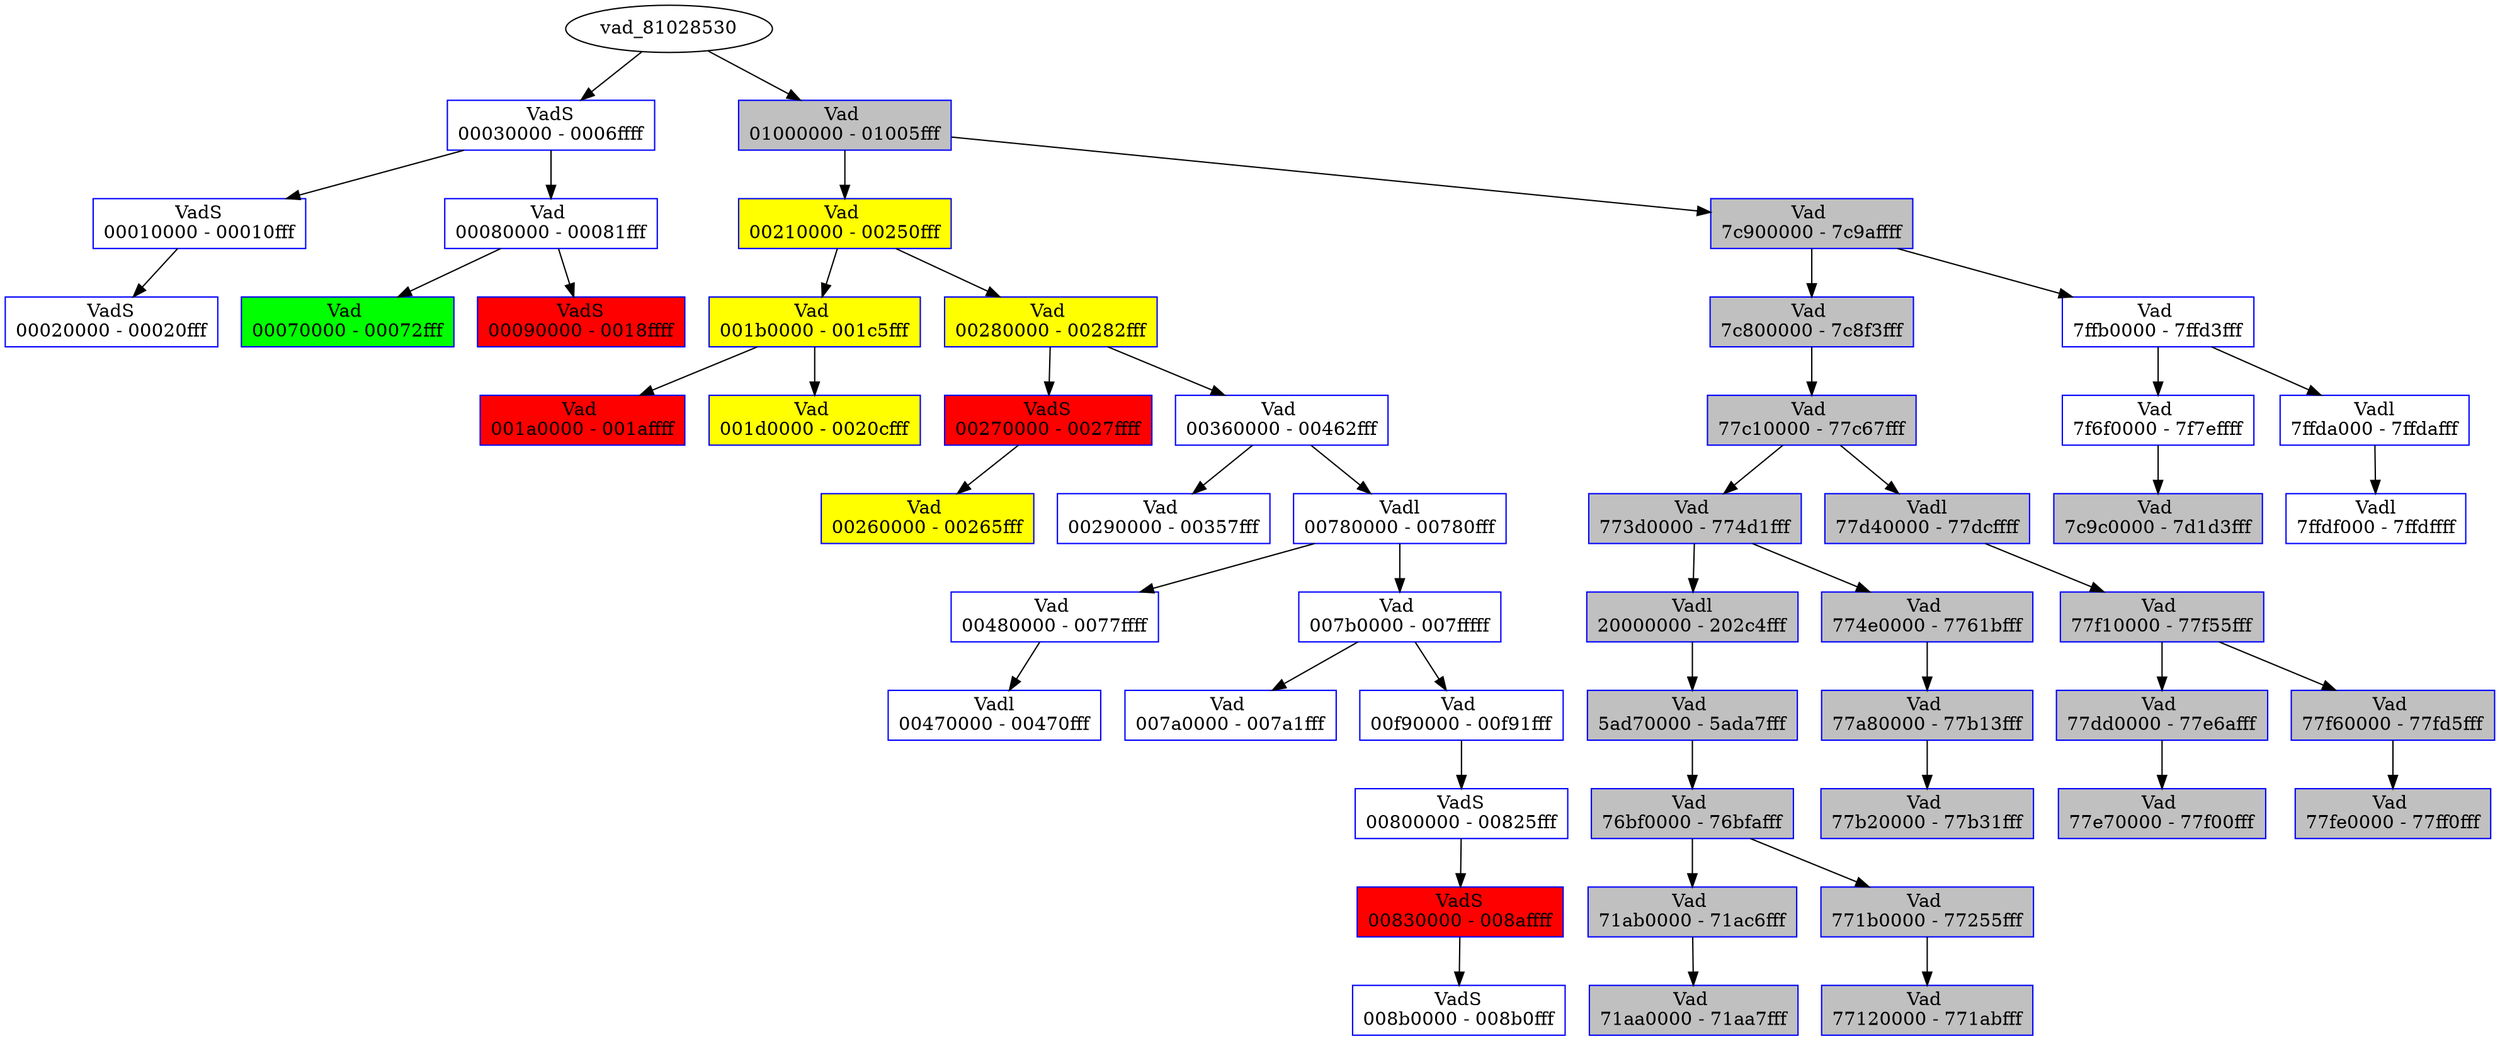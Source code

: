 /* Pid:    888 */
digraph processtree {
graph [rankdir = "TB"];
vad_81028530 -> vad_80f31618
vad_80f31618 [label = "{ VadS\n00030000 - 0006ffff }"shape = "record" color = "blue" style = "filled" fillcolor = "white"];
vad_80f31618 -> vad_80fcd5b0
vad_80fcd5b0 [label = "{ VadS\n00010000 - 00010fff }"shape = "record" color = "blue" style = "filled" fillcolor = "white"];
vad_80fcd5b0 -> vad_81005178
vad_81005178 [label = "{ VadS\n00020000 - 00020fff }"shape = "record" color = "blue" style = "filled" fillcolor = "white"];
vad_80f31618 -> vad_ff241ea0
vad_ff241ea0 [label = "{ Vad \n00080000 - 00081fff }"shape = "record" color = "blue" style = "filled" fillcolor = "white"];
vad_ff241ea0 -> vad_80f09ea0
vad_80f09ea0 [label = "{ Vad \n00070000 - 00072fff }"shape = "record" color = "blue" style = "filled" fillcolor = "green"];
vad_ff241ea0 -> vad_ff1f5538
vad_ff1f5538 [label = "{ VadS\n00090000 - 0018ffff }"shape = "record" color = "blue" style = "filled" fillcolor = "red"];
vad_81028530 -> vad_80f00860
vad_80f00860 [label = "{ Vad \n01000000 - 01005fff }"shape = "record" color = "blue" style = "filled" fillcolor = "gray"];
vad_80f00860 -> vad_ff2a6bb0
vad_ff2a6bb0 [label = "{ Vad \n00210000 - 00250fff }"shape = "record" color = "blue" style = "filled" fillcolor = "yellow"];
vad_ff2a6bb0 -> vad_ff2450b0
vad_ff2450b0 [label = "{ Vad \n001b0000 - 001c5fff }"shape = "record" color = "blue" style = "filled" fillcolor = "yellow"];
vad_ff2450b0 -> vad_ff244d90
vad_ff244d90 [label = "{ Vad \n001a0000 - 001affff }"shape = "record" color = "blue" style = "filled" fillcolor = "red"];
vad_ff2450b0 -> vad_ff2a6be0
vad_ff2a6be0 [label = "{ Vad \n001d0000 - 0020cfff }"shape = "record" color = "blue" style = "filled" fillcolor = "yellow"];
vad_ff2a6bb0 -> vad_ff3a0168
vad_ff3a0168 [label = "{ Vad \n00280000 - 00282fff }"shape = "record" color = "blue" style = "filled" fillcolor = "yellow"];
vad_ff3a0168 -> vad_ff24a960
vad_ff24a960 [label = "{ VadS\n00270000 - 0027ffff }"shape = "record" color = "blue" style = "filled" fillcolor = "red"];
vad_ff24a960 -> vad_ff2642d0
vad_ff2642d0 [label = "{ Vad \n00260000 - 00265fff }"shape = "record" color = "blue" style = "filled" fillcolor = "yellow"];
vad_ff3a0168 -> vad_81002570
vad_81002570 [label = "{ Vad \n00360000 - 00462fff }"shape = "record" color = "blue" style = "filled" fillcolor = "white"];
vad_81002570 -> vad_ff3a0138
vad_ff3a0138 [label = "{ Vad \n00290000 - 00357fff }"shape = "record" color = "blue" style = "filled" fillcolor = "white"];
vad_81002570 -> vad_ff2124d0
vad_ff2124d0 [label = "{ Vadl\n00780000 - 00780fff }"shape = "record" color = "blue" style = "filled" fillcolor = "white"];
vad_ff2124d0 -> vad_ff1e1da0
vad_ff1e1da0 [label = "{ Vad \n00480000 - 0077ffff }"shape = "record" color = "blue" style = "filled" fillcolor = "white"];
vad_ff1e1da0 -> vad_80ef7c40
vad_80ef7c40 [label = "{ Vadl\n00470000 - 00470fff }"shape = "record" color = "blue" style = "filled" fillcolor = "white"];
vad_ff2124d0 -> vad_810291c0
vad_810291c0 [label = "{ Vad \n007b0000 - 007fffff }"shape = "record" color = "blue" style = "filled" fillcolor = "white"];
vad_810291c0 -> vad_ff1f7c40
vad_ff1f7c40 [label = "{ Vad \n007a0000 - 007a1fff }"shape = "record" color = "blue" style = "filled" fillcolor = "white"];
vad_810291c0 -> vad_ff1f7ec0
vad_ff1f7ec0 [label = "{ Vad \n00f90000 - 00f91fff }"shape = "record" color = "blue" style = "filled" fillcolor = "white"];
vad_ff1f7ec0 -> vad_81006c00
vad_81006c00 [label = "{ VadS\n00800000 - 00825fff }"shape = "record" color = "blue" style = "filled" fillcolor = "white"];
vad_81006c00 -> vad_ff149418
vad_ff149418 [label = "{ VadS\n00830000 - 008affff }"shape = "record" color = "blue" style = "filled" fillcolor = "red"];
vad_ff149418 -> vad_80fbb9c8
vad_80fbb9c8 [label = "{ VadS\n008b0000 - 008b0fff }"shape = "record" color = "blue" style = "filled" fillcolor = "white"];
vad_80f00860 -> vad_80f00830
vad_80f00830 [label = "{ Vad \n7c900000 - 7c9affff }"shape = "record" color = "blue" style = "filled" fillcolor = "gray"];
vad_80f00830 -> vad_ff23e0a0
vad_ff23e0a0 [label = "{ Vad \n7c800000 - 7c8f3fff }"shape = "record" color = "blue" style = "filled" fillcolor = "gray"];
vad_ff23e0a0 -> vad_ff2642a0
vad_ff2642a0 [label = "{ Vad \n77c10000 - 77c67fff }"shape = "record" color = "blue" style = "filled" fillcolor = "gray"];
vad_ff2642a0 -> vad_ff2124a0
vad_ff2124a0 [label = "{ Vad \n773d0000 - 774d1fff }"shape = "record" color = "blue" style = "filled" fillcolor = "gray"];
vad_ff2124a0 -> vad_ff399d60
vad_ff399d60 [label = "{ Vadl\n20000000 - 202c4fff }"shape = "record" color = "blue" style = "filled" fillcolor = "gray"];
vad_ff399d60 -> vad_ff21bd98
vad_ff21bd98 [label = "{ Vad \n5ad70000 - 5ada7fff }"shape = "record" color = "blue" style = "filled" fillcolor = "gray"];
vad_ff21bd98 -> vad_80f95848
vad_80f95848 [label = "{ Vad \n76bf0000 - 76bfafff }"shape = "record" color = "blue" style = "filled" fillcolor = "gray"];
vad_80f95848 -> vad_80f957e8
vad_80f957e8 [label = "{ Vad \n71ab0000 - 71ac6fff }"shape = "record" color = "blue" style = "filled" fillcolor = "gray"];
vad_80f957e8 -> vad_80f957b8
vad_80f957b8 [label = "{ Vad \n71aa0000 - 71aa7fff }"shape = "record" color = "blue" style = "filled" fillcolor = "gray"];
vad_80f95848 -> vad_ff395678
vad_ff395678 [label = "{ Vad \n771b0000 - 77255fff }"shape = "record" color = "blue" style = "filled" fillcolor = "gray"];
vad_ff395678 -> vad_ff395648
vad_ff395648 [label = "{ Vad \n77120000 - 771abfff }"shape = "record" color = "blue" style = "filled" fillcolor = "gray"];
vad_ff2124a0 -> vad_80f95818
vad_80f95818 [label = "{ Vad \n774e0000 - 7761bfff }"shape = "record" color = "blue" style = "filled" fillcolor = "gray"];
vad_80f95818 -> vad_ff3956d8
vad_ff3956d8 [label = "{ Vad \n77a80000 - 77b13fff }"shape = "record" color = "blue" style = "filled" fillcolor = "gray"];
vad_ff3956d8 -> vad_ff3956a8
vad_ff3956a8 [label = "{ Vad \n77b20000 - 77b31fff }"shape = "record" color = "blue" style = "filled" fillcolor = "gray"];
vad_ff2642a0 -> vad_80ef7c00
vad_80ef7c00 [label = "{ Vadl\n77d40000 - 77dcffff }"shape = "record" color = "blue" style = "filled" fillcolor = "gray"];
vad_80ef7c00 -> vad_ff21af10
vad_ff21af10 [label = "{ Vad \n77f10000 - 77f55fff }"shape = "record" color = "blue" style = "filled" fillcolor = "gray"];
vad_ff21af10 -> vad_80f0d3a8
vad_80f0d3a8 [label = "{ Vad \n77dd0000 - 77e6afff }"shape = "record" color = "blue" style = "filled" fillcolor = "gray"];
vad_80f0d3a8 -> vad_80f0d1e0
vad_80f0d1e0 [label = "{ Vad \n77e70000 - 77f00fff }"shape = "record" color = "blue" style = "filled" fillcolor = "gray"];
vad_ff21af10 -> vad_80f0d1b0
vad_80f0d1b0 [label = "{ Vad \n77f60000 - 77fd5fff }"shape = "record" color = "blue" style = "filled" fillcolor = "gray"];
vad_80f0d1b0 -> vad_ff27da48
vad_ff27da48 [label = "{ Vad \n77fe0000 - 77ff0fff }"shape = "record" color = "blue" style = "filled" fillcolor = "gray"];
vad_80f00830 -> vad_ff14e2c0
vad_ff14e2c0 [label = "{ Vad \n7ffb0000 - 7ffd3fff }"shape = "record" color = "blue" style = "filled" fillcolor = "white"];
vad_ff14e2c0 -> vad_ff25dea0
vad_ff25dea0 [label = "{ Vad \n7f6f0000 - 7f7effff }"shape = "record" color = "blue" style = "filled" fillcolor = "white"];
vad_ff25dea0 -> vad_80f0d3d8
vad_80f0d3d8 [label = "{ Vad \n7c9c0000 - 7d1d3fff }"shape = "record" color = "blue" style = "filled" fillcolor = "gray"];
vad_ff14e2c0 -> vad_ff14e280
vad_ff14e280 [label = "{ Vadl\n7ffda000 - 7ffdafff }"shape = "record" color = "blue" style = "filled" fillcolor = "white"];
vad_ff14e280 -> vad_ff23e0d0
vad_ff23e0d0 [label = "{ Vadl\n7ffdf000 - 7ffdffff }"shape = "record" color = "blue" style = "filled" fillcolor = "white"];
}
